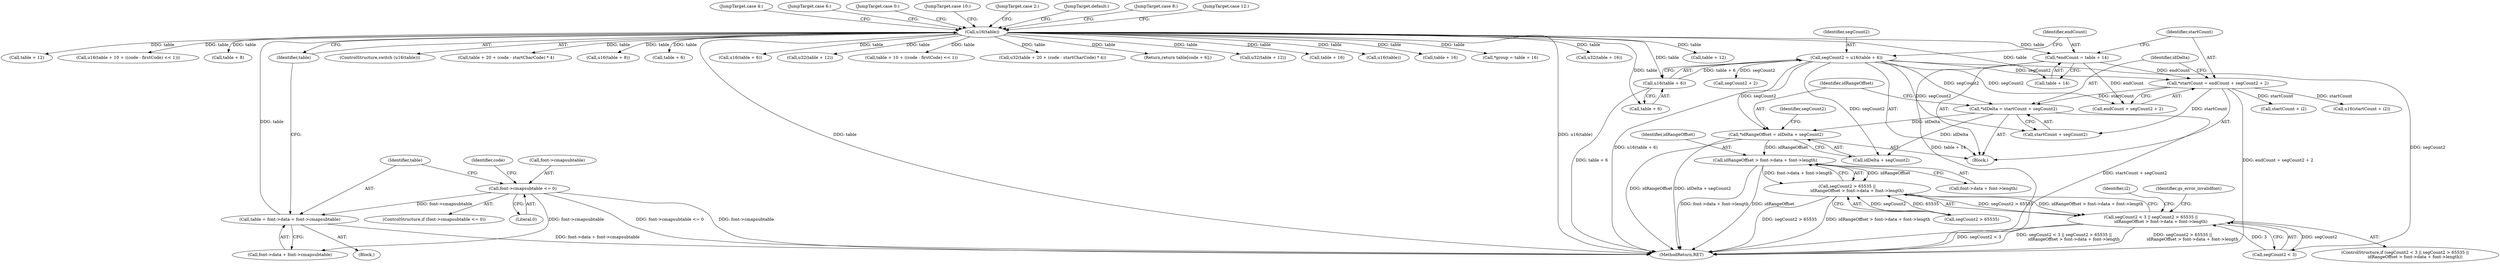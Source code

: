 digraph "0_ghostscript_961b10cdd71403072fb99401a45f3bef6ce53626@pointer" {
"1000197" [label="(Call,idRangeOffset > font->data + font->length)"];
"1000181" [label="(Call,*idRangeOffset = idDelta + segCount2)"];
"1000175" [label="(Call,*idDelta = startCount + segCount2)"];
"1000167" [label="(Call,*startCount = endCount + segCount2 + 2)"];
"1000161" [label="(Call,*endCount = table + 14)"];
"1000141" [label="(Call,u16(table))"];
"1000131" [label="(Call,table = font->data + font->cmapsubtable)"];
"1000124" [label="(Call,font->cmapsubtable <= 0)"];
"1000154" [label="(Call,segCount2 = u16(table + 6))"];
"1000156" [label="(Call,u16(table + 6))"];
"1000193" [label="(Call,segCount2 > 65535 ||\n               idRangeOffset > font->data + font->length)"];
"1000189" [label="(Call,segCount2 < 3 || segCount2 > 65535 ||\n               idRangeOffset > font->data + font->length)"];
"1000151" [label="(JumpTarget,case 4:)"];
"1000389" [label="(Call,table + 12)"];
"1000226" [label="(Call,u16(startCount + i2))"];
"1000155" [label="(Identifier,segCount2)"];
"1000175" [label="(Call,*idDelta = startCount + segCount2)"];
"1000154" [label="(Call,segCount2 = u16(table + 6))"];
"1000141" [label="(Call,u16(table))"];
"1000162" [label="(Identifier,endCount)"];
"1000161" [label="(Call,*endCount = table + 14)"];
"1000142" [label="(Identifier,table)"];
"1000350" [label="(Call,table + 12)"];
"1000305" [label="(JumpTarget,case 6:)"];
"1000181" [label="(Call,*idRangeOffset = idDelta + segCount2)"];
"1000176" [label="(Identifier,idDelta)"];
"1000169" [label="(Call,endCount + segCount2 + 2)"];
"1000334" [label="(Call,u16(table + 10 + ((code - firstCode) << 1)))"];
"1000318" [label="(Call,table + 8)"];
"1000128" [label="(Literal,0)"];
"1000191" [label="(Identifier,segCount2)"];
"1000133" [label="(Call,font->data + font->cmapsubtable)"];
"1000210" [label="(Identifier,i2)"];
"1000878" [label="(MethodReturn,RET)"];
"1000177" [label="(Call,startCount + segCount2)"];
"1000183" [label="(Call,idDelta + segCount2)"];
"1000140" [label="(ControlStructure,switch (u16(table)))"];
"1000121" [label="(Block,)"];
"1000144" [label="(JumpTarget,case 0:)"];
"1000131" [label="(Call,table = font->data + font->cmapsubtable)"];
"1000194" [label="(Call,segCount2 > 65535)"];
"1000190" [label="(Call,segCount2 < 3)"];
"1000130" [label="(Identifier,code)"];
"1000374" [label="(Call,table + 20 + (code - startCharCode) * 4)"];
"1000317" [label="(Call,u16(table + 8))"];
"1000311" [label="(Call,table + 6)"];
"1000171" [label="(Call,segCount2 + 2)"];
"1000193" [label="(Call,segCount2 > 65535 ||\n               idRangeOffset > font->data + font->length)"];
"1000156" [label="(Call,u16(table + 6))"];
"1000157" [label="(Call,table + 6)"];
"1000125" [label="(Call,font->cmapsubtable)"];
"1000310" [label="(Call,u16(table + 6))"];
"1000349" [label="(Call,u32(table + 12))"];
"1000335" [label="(Call,table + 10 + ((code - firstCode) << 1))"];
"1000197" [label="(Call,idRangeOffset > font->data + font->length)"];
"1000182" [label="(Identifier,idRangeOffset)"];
"1000344" [label="(JumpTarget,case 10:)"];
"1000373" [label="(Call,u32(table + 20 + (code - startCharCode) * 4))"];
"1000189" [label="(Call,segCount2 < 3 || segCount2 > 65535 ||\n               idRangeOffset > font->data + font->length)"];
"1000167" [label="(Call,*startCount = endCount + segCount2 + 2)"];
"1000198" [label="(Identifier,idRangeOffset)"];
"1000207" [label="(Identifier,gs_error_invalidfont)"];
"1000451" [label="(JumpTarget,case 2:)"];
"1000152" [label="(Block,)"];
"1000145" [label="(Return,return table[code + 6];)"];
"1000388" [label="(Call,u32(table + 12))"];
"1000132" [label="(Identifier,table)"];
"1000199" [label="(Call,font->data + font->length)"];
"1000453" [label="(JumpTarget,default:)"];
"1000357" [label="(Call,table + 16)"];
"1000456" [label="(Call,u16(table))"];
"1000123" [label="(ControlStructure,if (font->cmapsubtable <= 0))"];
"1000124" [label="(Call,font->cmapsubtable <= 0)"];
"1000168" [label="(Identifier,startCount)"];
"1000452" [label="(JumpTarget,case 8:)"];
"1000395" [label="(Call,table + 16)"];
"1000188" [label="(ControlStructure,if (segCount2 < 3 || segCount2 > 65535 ||\n               idRangeOffset > font->data + font->length))"];
"1000393" [label="(Call,*group = table + 16)"];
"1000163" [label="(Call,table + 14)"];
"1000356" [label="(Call,u32(table + 16))"];
"1000383" [label="(JumpTarget,case 12:)"];
"1000227" [label="(Call,startCount + i2)"];
"1000197" -> "1000193"  [label="AST: "];
"1000197" -> "1000199"  [label="CFG: "];
"1000198" -> "1000197"  [label="AST: "];
"1000199" -> "1000197"  [label="AST: "];
"1000193" -> "1000197"  [label="CFG: "];
"1000197" -> "1000878"  [label="DDG: font->data + font->length"];
"1000197" -> "1000878"  [label="DDG: idRangeOffset"];
"1000197" -> "1000193"  [label="DDG: idRangeOffset"];
"1000197" -> "1000193"  [label="DDG: font->data + font->length"];
"1000181" -> "1000197"  [label="DDG: idRangeOffset"];
"1000181" -> "1000152"  [label="AST: "];
"1000181" -> "1000183"  [label="CFG: "];
"1000182" -> "1000181"  [label="AST: "];
"1000183" -> "1000181"  [label="AST: "];
"1000191" -> "1000181"  [label="CFG: "];
"1000181" -> "1000878"  [label="DDG: idRangeOffset"];
"1000181" -> "1000878"  [label="DDG: idDelta + segCount2"];
"1000175" -> "1000181"  [label="DDG: idDelta"];
"1000154" -> "1000181"  [label="DDG: segCount2"];
"1000175" -> "1000152"  [label="AST: "];
"1000175" -> "1000177"  [label="CFG: "];
"1000176" -> "1000175"  [label="AST: "];
"1000177" -> "1000175"  [label="AST: "];
"1000182" -> "1000175"  [label="CFG: "];
"1000175" -> "1000878"  [label="DDG: startCount + segCount2"];
"1000167" -> "1000175"  [label="DDG: startCount"];
"1000154" -> "1000175"  [label="DDG: segCount2"];
"1000175" -> "1000183"  [label="DDG: idDelta"];
"1000167" -> "1000152"  [label="AST: "];
"1000167" -> "1000169"  [label="CFG: "];
"1000168" -> "1000167"  [label="AST: "];
"1000169" -> "1000167"  [label="AST: "];
"1000176" -> "1000167"  [label="CFG: "];
"1000167" -> "1000878"  [label="DDG: endCount + segCount2 + 2"];
"1000161" -> "1000167"  [label="DDG: endCount"];
"1000154" -> "1000167"  [label="DDG: segCount2"];
"1000167" -> "1000177"  [label="DDG: startCount"];
"1000167" -> "1000226"  [label="DDG: startCount"];
"1000167" -> "1000227"  [label="DDG: startCount"];
"1000161" -> "1000152"  [label="AST: "];
"1000161" -> "1000163"  [label="CFG: "];
"1000162" -> "1000161"  [label="AST: "];
"1000163" -> "1000161"  [label="AST: "];
"1000168" -> "1000161"  [label="CFG: "];
"1000161" -> "1000878"  [label="DDG: table + 14"];
"1000141" -> "1000161"  [label="DDG: table"];
"1000161" -> "1000169"  [label="DDG: endCount"];
"1000141" -> "1000140"  [label="AST: "];
"1000141" -> "1000142"  [label="CFG: "];
"1000142" -> "1000141"  [label="AST: "];
"1000144" -> "1000141"  [label="CFG: "];
"1000151" -> "1000141"  [label="CFG: "];
"1000305" -> "1000141"  [label="CFG: "];
"1000344" -> "1000141"  [label="CFG: "];
"1000383" -> "1000141"  [label="CFG: "];
"1000451" -> "1000141"  [label="CFG: "];
"1000452" -> "1000141"  [label="CFG: "];
"1000453" -> "1000141"  [label="CFG: "];
"1000141" -> "1000878"  [label="DDG: table"];
"1000141" -> "1000878"  [label="DDG: u16(table)"];
"1000131" -> "1000141"  [label="DDG: table"];
"1000141" -> "1000145"  [label="DDG: table"];
"1000141" -> "1000156"  [label="DDG: table"];
"1000141" -> "1000157"  [label="DDG: table"];
"1000141" -> "1000163"  [label="DDG: table"];
"1000141" -> "1000310"  [label="DDG: table"];
"1000141" -> "1000311"  [label="DDG: table"];
"1000141" -> "1000317"  [label="DDG: table"];
"1000141" -> "1000318"  [label="DDG: table"];
"1000141" -> "1000334"  [label="DDG: table"];
"1000141" -> "1000335"  [label="DDG: table"];
"1000141" -> "1000349"  [label="DDG: table"];
"1000141" -> "1000350"  [label="DDG: table"];
"1000141" -> "1000356"  [label="DDG: table"];
"1000141" -> "1000357"  [label="DDG: table"];
"1000141" -> "1000373"  [label="DDG: table"];
"1000141" -> "1000374"  [label="DDG: table"];
"1000141" -> "1000388"  [label="DDG: table"];
"1000141" -> "1000389"  [label="DDG: table"];
"1000141" -> "1000393"  [label="DDG: table"];
"1000141" -> "1000395"  [label="DDG: table"];
"1000141" -> "1000456"  [label="DDG: table"];
"1000131" -> "1000121"  [label="AST: "];
"1000131" -> "1000133"  [label="CFG: "];
"1000132" -> "1000131"  [label="AST: "];
"1000133" -> "1000131"  [label="AST: "];
"1000142" -> "1000131"  [label="CFG: "];
"1000131" -> "1000878"  [label="DDG: font->data + font->cmapsubtable"];
"1000124" -> "1000131"  [label="DDG: font->cmapsubtable"];
"1000124" -> "1000123"  [label="AST: "];
"1000124" -> "1000128"  [label="CFG: "];
"1000125" -> "1000124"  [label="AST: "];
"1000128" -> "1000124"  [label="AST: "];
"1000130" -> "1000124"  [label="CFG: "];
"1000132" -> "1000124"  [label="CFG: "];
"1000124" -> "1000878"  [label="DDG: font->cmapsubtable"];
"1000124" -> "1000878"  [label="DDG: font->cmapsubtable <= 0"];
"1000124" -> "1000133"  [label="DDG: font->cmapsubtable"];
"1000154" -> "1000152"  [label="AST: "];
"1000154" -> "1000156"  [label="CFG: "];
"1000155" -> "1000154"  [label="AST: "];
"1000156" -> "1000154"  [label="AST: "];
"1000162" -> "1000154"  [label="CFG: "];
"1000154" -> "1000878"  [label="DDG: u16(table + 6)"];
"1000156" -> "1000154"  [label="DDG: table + 6"];
"1000154" -> "1000169"  [label="DDG: segCount2"];
"1000154" -> "1000171"  [label="DDG: segCount2"];
"1000154" -> "1000177"  [label="DDG: segCount2"];
"1000154" -> "1000183"  [label="DDG: segCount2"];
"1000154" -> "1000190"  [label="DDG: segCount2"];
"1000156" -> "1000157"  [label="CFG: "];
"1000157" -> "1000156"  [label="AST: "];
"1000156" -> "1000878"  [label="DDG: table + 6"];
"1000193" -> "1000189"  [label="AST: "];
"1000193" -> "1000194"  [label="CFG: "];
"1000194" -> "1000193"  [label="AST: "];
"1000189" -> "1000193"  [label="CFG: "];
"1000193" -> "1000878"  [label="DDG: segCount2 > 65535"];
"1000193" -> "1000878"  [label="DDG: idRangeOffset > font->data + font->length"];
"1000193" -> "1000189"  [label="DDG: segCount2 > 65535"];
"1000193" -> "1000189"  [label="DDG: idRangeOffset > font->data + font->length"];
"1000194" -> "1000193"  [label="DDG: segCount2"];
"1000194" -> "1000193"  [label="DDG: 65535"];
"1000189" -> "1000188"  [label="AST: "];
"1000189" -> "1000190"  [label="CFG: "];
"1000190" -> "1000189"  [label="AST: "];
"1000207" -> "1000189"  [label="CFG: "];
"1000210" -> "1000189"  [label="CFG: "];
"1000189" -> "1000878"  [label="DDG: segCount2 < 3"];
"1000189" -> "1000878"  [label="DDG: segCount2 < 3 || segCount2 > 65535 ||\n               idRangeOffset > font->data + font->length"];
"1000189" -> "1000878"  [label="DDG: segCount2 > 65535 ||\n               idRangeOffset > font->data + font->length"];
"1000190" -> "1000189"  [label="DDG: segCount2"];
"1000190" -> "1000189"  [label="DDG: 3"];
}
